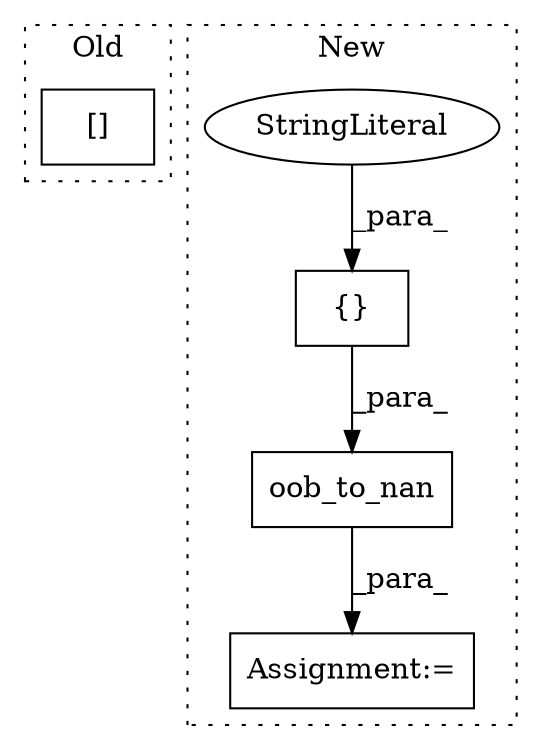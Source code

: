 digraph G {
subgraph cluster0 {
1 [label="[]" a="2" s="6572,6605" l="16,1" shape="box"];
label = "Old";
style="dotted";
}
subgraph cluster1 {
2 [label="oob_to_nan" a="32" s="6539,6623" l="11,1" shape="box"];
3 [label="{}" a="4" s="6578,6596" l="1,1" shape="box"];
4 [label="StringLiteral" a="45" s="6579" l="17" shape="ellipse"];
5 [label="Assignment:=" a="7" s="6525" l="1" shape="box"];
label = "New";
style="dotted";
}
2 -> 5 [label="_para_"];
3 -> 2 [label="_para_"];
4 -> 3 [label="_para_"];
}